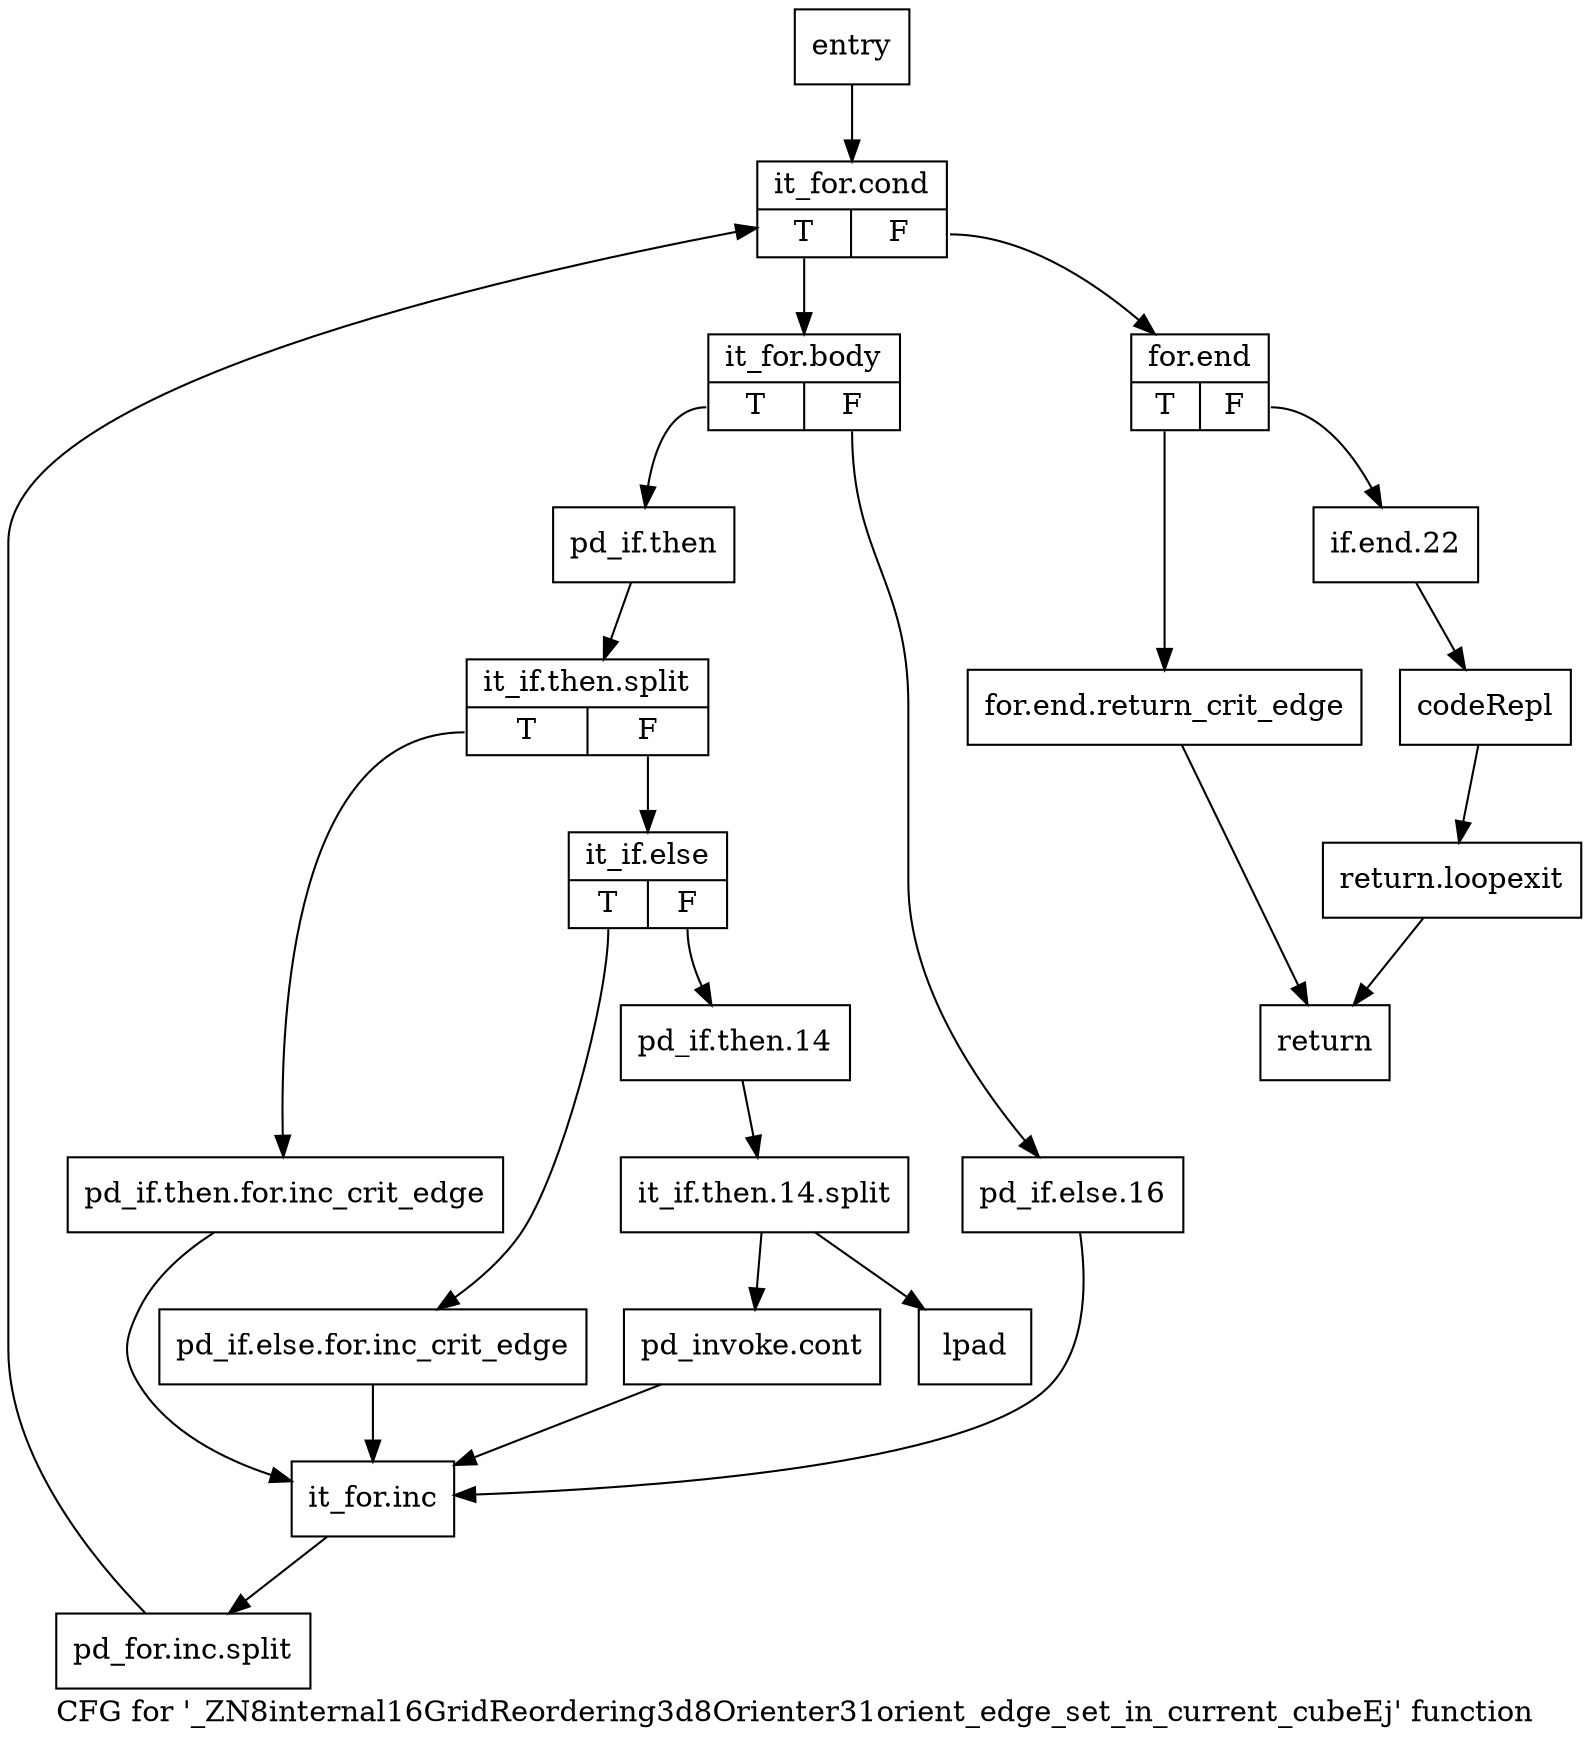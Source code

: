 digraph "CFG for '_ZN8internal16GridReordering3d8Orienter31orient_edge_set_in_current_cubeEj' function" {
	label="CFG for '_ZN8internal16GridReordering3d8Orienter31orient_edge_set_in_current_cubeEj' function";

	Node0x5df0640 [shape=record,label="{entry}"];
	Node0x5df0640 -> Node0x5df0690;
	Node0x5df0690 [shape=record,label="{it_for.cond|{<s0>T|<s1>F}}"];
	Node0x5df0690:s0 -> Node0x5df06e0;
	Node0x5df0690:s1 -> Node0x5df0a00;
	Node0x5df06e0 [shape=record,label="{it_for.body|{<s0>T|<s1>F}}"];
	Node0x5df06e0:s0 -> Node0x5df0730;
	Node0x5df06e0:s1 -> Node0x5df0960;
	Node0x5df0730 [shape=record,label="{pd_if.then}"];
	Node0x5df0730 -> Node0xa9ca0a0;
	Node0xa9ca0a0 [shape=record,label="{it_if.then.split|{<s0>T|<s1>F}}"];
	Node0xa9ca0a0:s0 -> Node0x5df0780;
	Node0xa9ca0a0:s1 -> Node0x5df07d0;
	Node0x5df0780 [shape=record,label="{pd_if.then.for.inc_crit_edge}"];
	Node0x5df0780 -> Node0x5df09b0;
	Node0x5df07d0 [shape=record,label="{it_if.else|{<s0>T|<s1>F}}"];
	Node0x5df07d0:s0 -> Node0x5df0820;
	Node0x5df07d0:s1 -> Node0x5df0870;
	Node0x5df0820 [shape=record,label="{pd_if.else.for.inc_crit_edge}"];
	Node0x5df0820 -> Node0x5df09b0;
	Node0x5df0870 [shape=record,label="{pd_if.then.14}"];
	Node0x5df0870 -> Node0xa9ca190;
	Node0xa9ca190 [shape=record,label="{it_if.then.14.split}"];
	Node0xa9ca190 -> Node0x5df08c0;
	Node0xa9ca190 -> Node0x5df0910;
	Node0x5df08c0 [shape=record,label="{pd_invoke.cont}"];
	Node0x5df08c0 -> Node0x5df09b0;
	Node0x5df0910 [shape=record,label="{lpad}"];
	Node0x5df0960 [shape=record,label="{pd_if.else.16}"];
	Node0x5df0960 -> Node0x5df09b0;
	Node0x5df09b0 [shape=record,label="{it_for.inc}"];
	Node0x5df09b0 -> Node0xa9ca000;
	Node0xa9ca000 [shape=record,label="{pd_for.inc.split}"];
	Node0xa9ca000 -> Node0x5df0690;
	Node0x5df0a00 [shape=record,label="{for.end|{<s0>T|<s1>F}}"];
	Node0x5df0a00:s0 -> Node0x5df0a50;
	Node0x5df0a00:s1 -> Node0x5df0aa0;
	Node0x5df0a50 [shape=record,label="{for.end.return_crit_edge}"];
	Node0x5df0a50 -> Node0x5df0b90;
	Node0x5df0aa0 [shape=record,label="{if.end.22}"];
	Node0x5df0aa0 -> Node0x5df0af0;
	Node0x5df0af0 [shape=record,label="{codeRepl}"];
	Node0x5df0af0 -> Node0x5df0b40;
	Node0x5df0b40 [shape=record,label="{return.loopexit}"];
	Node0x5df0b40 -> Node0x5df0b90;
	Node0x5df0b90 [shape=record,label="{return}"];
}
